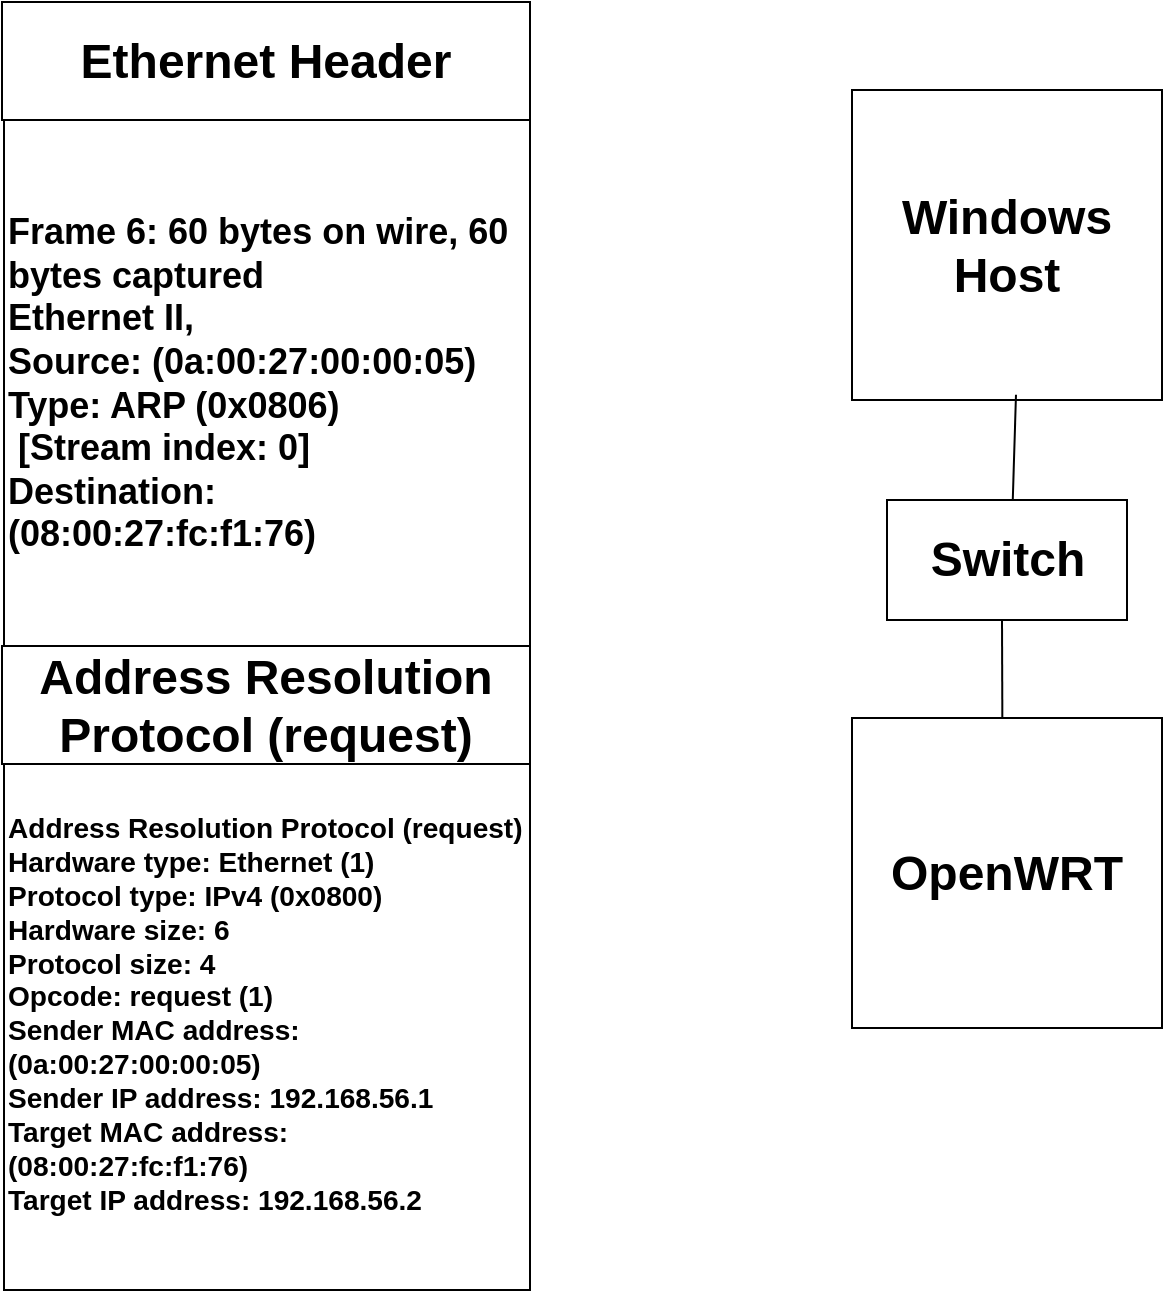 <mxfile version="26.2.12">
  <diagram name="Page-1" id="PGyEtpBHGc2rgO0zSy-d">
    <mxGraphModel dx="2040" dy="1061" grid="0" gridSize="10" guides="1" tooltips="1" connect="1" arrows="1" fold="1" page="1" pageScale="1" pageWidth="827" pageHeight="1169" math="0" shadow="0">
      <root>
        <mxCell id="0" />
        <mxCell id="1" parent="0" />
        <mxCell id="Ysg3iqIvXeeo9fuWZfi6-7" value="&lt;h2&gt;Frame 6: 60 bytes on wire, 60 bytes captured&lt;br&gt;Ethernet II,&amp;nbsp;&lt;br&gt;Source: (0a:00:27:00:00:05)&lt;br&gt;Type: ARP (0x0806)&lt;br&gt;&amp;nbsp;[Stream index: 0]&lt;br&gt;Destination: (08:00:27:fc:f1:76)&lt;/h2&gt;" style="whiteSpace=wrap;html=1;aspect=fixed;align=left;" vertex="1" parent="1">
          <mxGeometry x="100" y="278" width="263" height="263" as="geometry" />
        </mxCell>
        <mxCell id="Ysg3iqIvXeeo9fuWZfi6-10" value="&lt;h1&gt;Ethernet Header&lt;/h1&gt;" style="rounded=0;whiteSpace=wrap;html=1;" vertex="1" parent="1">
          <mxGeometry x="99" y="219" width="264" height="59" as="geometry" />
        </mxCell>
        <mxCell id="Ysg3iqIvXeeo9fuWZfi6-13" value="&lt;h3&gt;Address Resolution Protocol (request)&lt;br&gt;Hardware type: Ethernet (1)&lt;br&gt;Protocol type: IPv4 (0x0800)&lt;br&gt;Hardware size: 6&lt;br&gt;Protocol size: 4&lt;br&gt;Opcode: request (1)&lt;br&gt;Sender MAC address: (0a:00:27:00:00:05)&lt;br&gt;Sender IP address: 192.168.56.1&lt;br&gt;Target MAC address: (08:00:27:fc:f1:76)&lt;br&gt;Target IP address: 192.168.56.2&lt;/h3&gt;&lt;div&gt;&lt;br&gt;&lt;/div&gt;" style="whiteSpace=wrap;html=1;aspect=fixed;align=left;" vertex="1" parent="1">
          <mxGeometry x="100" y="600" width="263" height="263" as="geometry" />
        </mxCell>
        <mxCell id="Ysg3iqIvXeeo9fuWZfi6-14" value="&lt;h1&gt;Address Resolution Protocol (request)&lt;/h1&gt;" style="rounded=0;whiteSpace=wrap;html=1;" vertex="1" parent="1">
          <mxGeometry x="99" y="541" width="264" height="59" as="geometry" />
        </mxCell>
        <mxCell id="Ysg3iqIvXeeo9fuWZfi6-15" value="&lt;h1&gt;Windows Host&lt;/h1&gt;" style="whiteSpace=wrap;html=1;aspect=fixed;" vertex="1" parent="1">
          <mxGeometry x="524" y="263" width="155" height="155" as="geometry" />
        </mxCell>
        <mxCell id="Ysg3iqIvXeeo9fuWZfi6-16" value="&lt;h1&gt;Switch&lt;/h1&gt;" style="rounded=0;whiteSpace=wrap;html=1;fillColor=default;strokeColor=default;gradientColor=none;" vertex="1" parent="1">
          <mxGeometry x="541.5" y="468" width="120" height="60" as="geometry" />
        </mxCell>
        <mxCell id="Ysg3iqIvXeeo9fuWZfi6-19" value="&lt;h1&gt;OpenWRT&lt;/h1&gt;" style="whiteSpace=wrap;html=1;aspect=fixed;" vertex="1" parent="1">
          <mxGeometry x="524" y="577" width="155" height="155" as="geometry" />
        </mxCell>
        <mxCell id="Ysg3iqIvXeeo9fuWZfi6-23" value="" style="endArrow=none;html=1;rounded=0;entryX=0.529;entryY=0.983;entryDx=0;entryDy=0;entryPerimeter=0;exitX=0.524;exitY=0.003;exitDx=0;exitDy=0;exitPerimeter=0;" edge="1" parent="1" source="Ysg3iqIvXeeo9fuWZfi6-16" target="Ysg3iqIvXeeo9fuWZfi6-15">
          <mxGeometry width="50" height="50" relative="1" as="geometry">
            <mxPoint x="607" y="466" as="sourcePoint" />
            <mxPoint x="607" y="420" as="targetPoint" />
          </mxGeometry>
        </mxCell>
        <mxCell id="Ysg3iqIvXeeo9fuWZfi6-24" value="" style="endArrow=none;html=1;rounded=0;entryX=0.529;entryY=0.983;entryDx=0;entryDy=0;entryPerimeter=0;exitX=0.485;exitY=-0.003;exitDx=0;exitDy=0;exitPerimeter=0;" edge="1" parent="1" source="Ysg3iqIvXeeo9fuWZfi6-19">
          <mxGeometry width="50" height="50" relative="1" as="geometry">
            <mxPoint x="598" y="576" as="sourcePoint" />
            <mxPoint x="599" y="528" as="targetPoint" />
          </mxGeometry>
        </mxCell>
      </root>
    </mxGraphModel>
  </diagram>
</mxfile>
